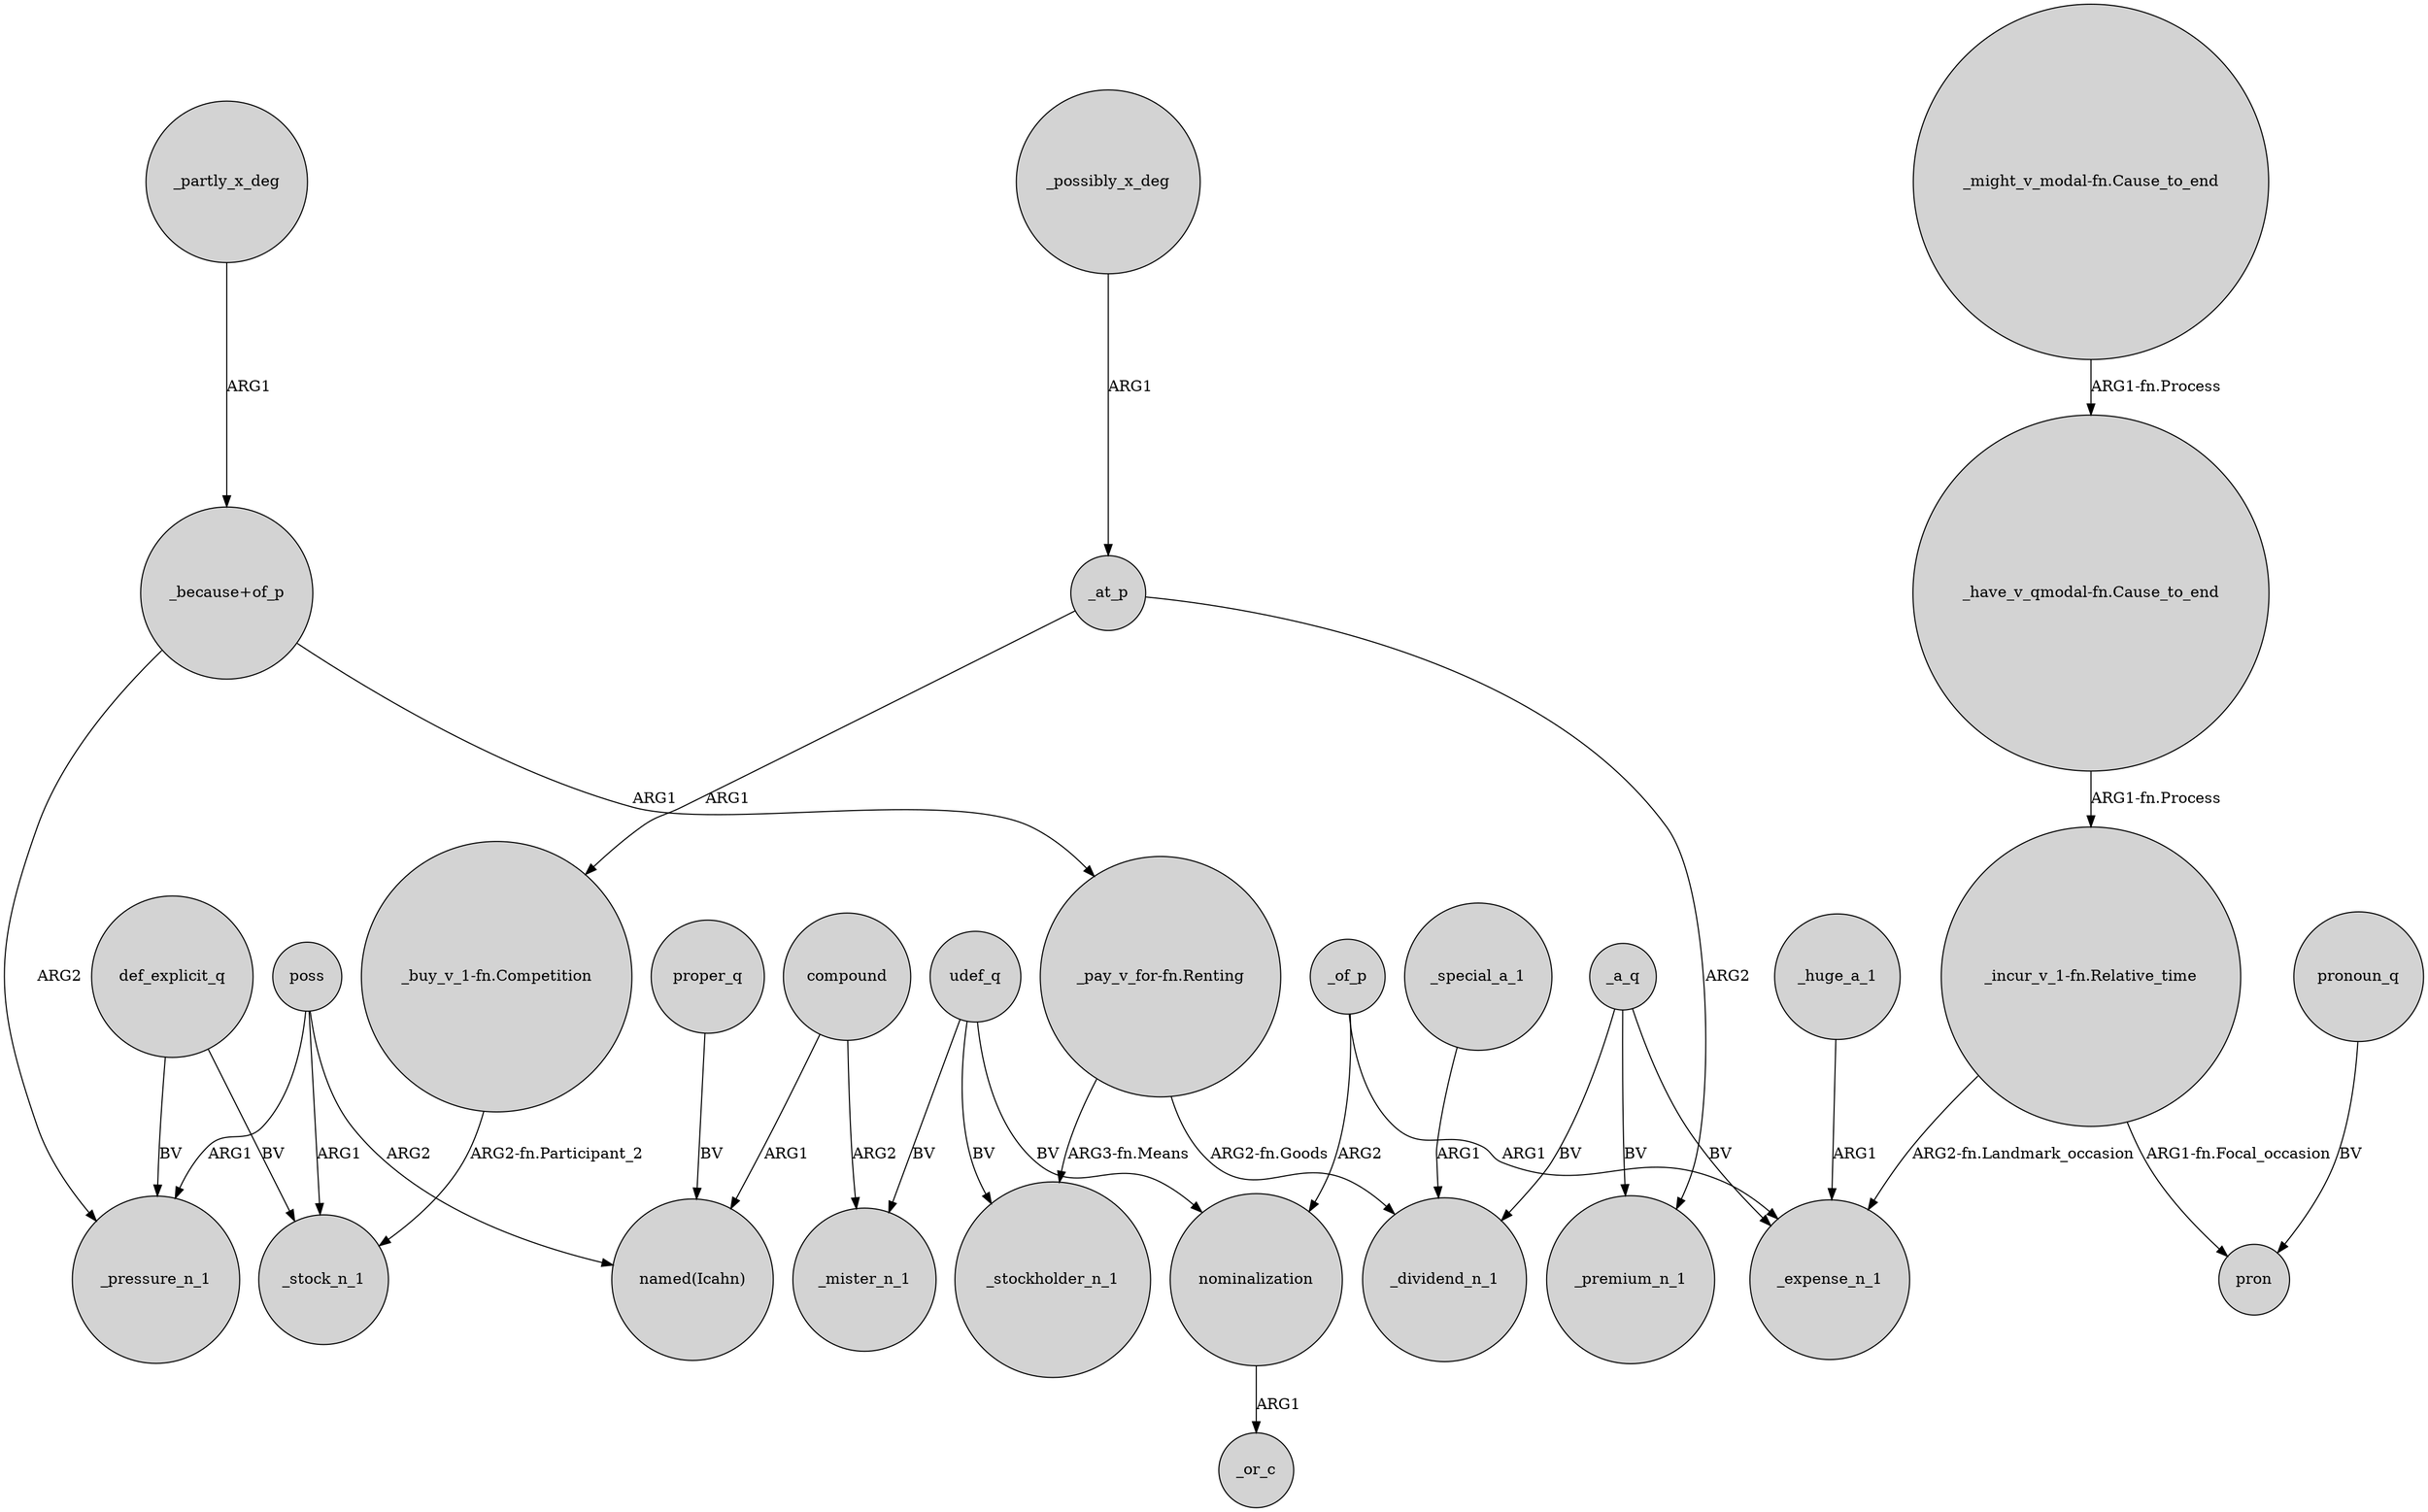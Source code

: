 digraph {
	node [shape=circle style=filled]
	"_because+of_p" -> _pressure_n_1 [label=ARG2]
	_a_q -> _premium_n_1 [label=BV]
	compound -> "named(Icahn)" [label=ARG1]
	compound -> _mister_n_1 [label=ARG2]
	_a_q -> _expense_n_1 [label=BV]
	udef_q -> nominalization [label=BV]
	udef_q -> _stockholder_n_1 [label=BV]
	def_explicit_q -> _stock_n_1 [label=BV]
	_possibly_x_deg -> _at_p [label=ARG1]
	_huge_a_1 -> _expense_n_1 [label=ARG1]
	udef_q -> _mister_n_1 [label=BV]
	_a_q -> _dividend_n_1 [label=BV]
	_special_a_1 -> _dividend_n_1 [label=ARG1]
	_partly_x_deg -> "_because+of_p" [label=ARG1]
	"_have_v_qmodal-fn.Cause_to_end" -> "_incur_v_1-fn.Relative_time" [label="ARG1-fn.Process"]
	_of_p -> nominalization [label=ARG2]
	pronoun_q -> pron [label=BV]
	"_because+of_p" -> "_pay_v_for-fn.Renting" [label=ARG1]
	"_pay_v_for-fn.Renting" -> _dividend_n_1 [label="ARG2-fn.Goods"]
	_at_p -> _premium_n_1 [label=ARG2]
	"_incur_v_1-fn.Relative_time" -> _expense_n_1 [label="ARG2-fn.Landmark_occasion"]
	"_might_v_modal-fn.Cause_to_end" -> "_have_v_qmodal-fn.Cause_to_end" [label="ARG1-fn.Process"]
	poss -> _stock_n_1 [label=ARG1]
	_at_p -> "_buy_v_1-fn.Competition" [label=ARG1]
	"_incur_v_1-fn.Relative_time" -> pron [label="ARG1-fn.Focal_occasion"]
	_of_p -> _expense_n_1 [label=ARG1]
	poss -> "named(Icahn)" [label=ARG2]
	"_pay_v_for-fn.Renting" -> _stockholder_n_1 [label="ARG3-fn.Means"]
	"_buy_v_1-fn.Competition" -> _stock_n_1 [label="ARG2-fn.Participant_2"]
	poss -> _pressure_n_1 [label=ARG1]
	proper_q -> "named(Icahn)" [label=BV]
	nominalization -> _or_c [label=ARG1]
	def_explicit_q -> _pressure_n_1 [label=BV]
}
